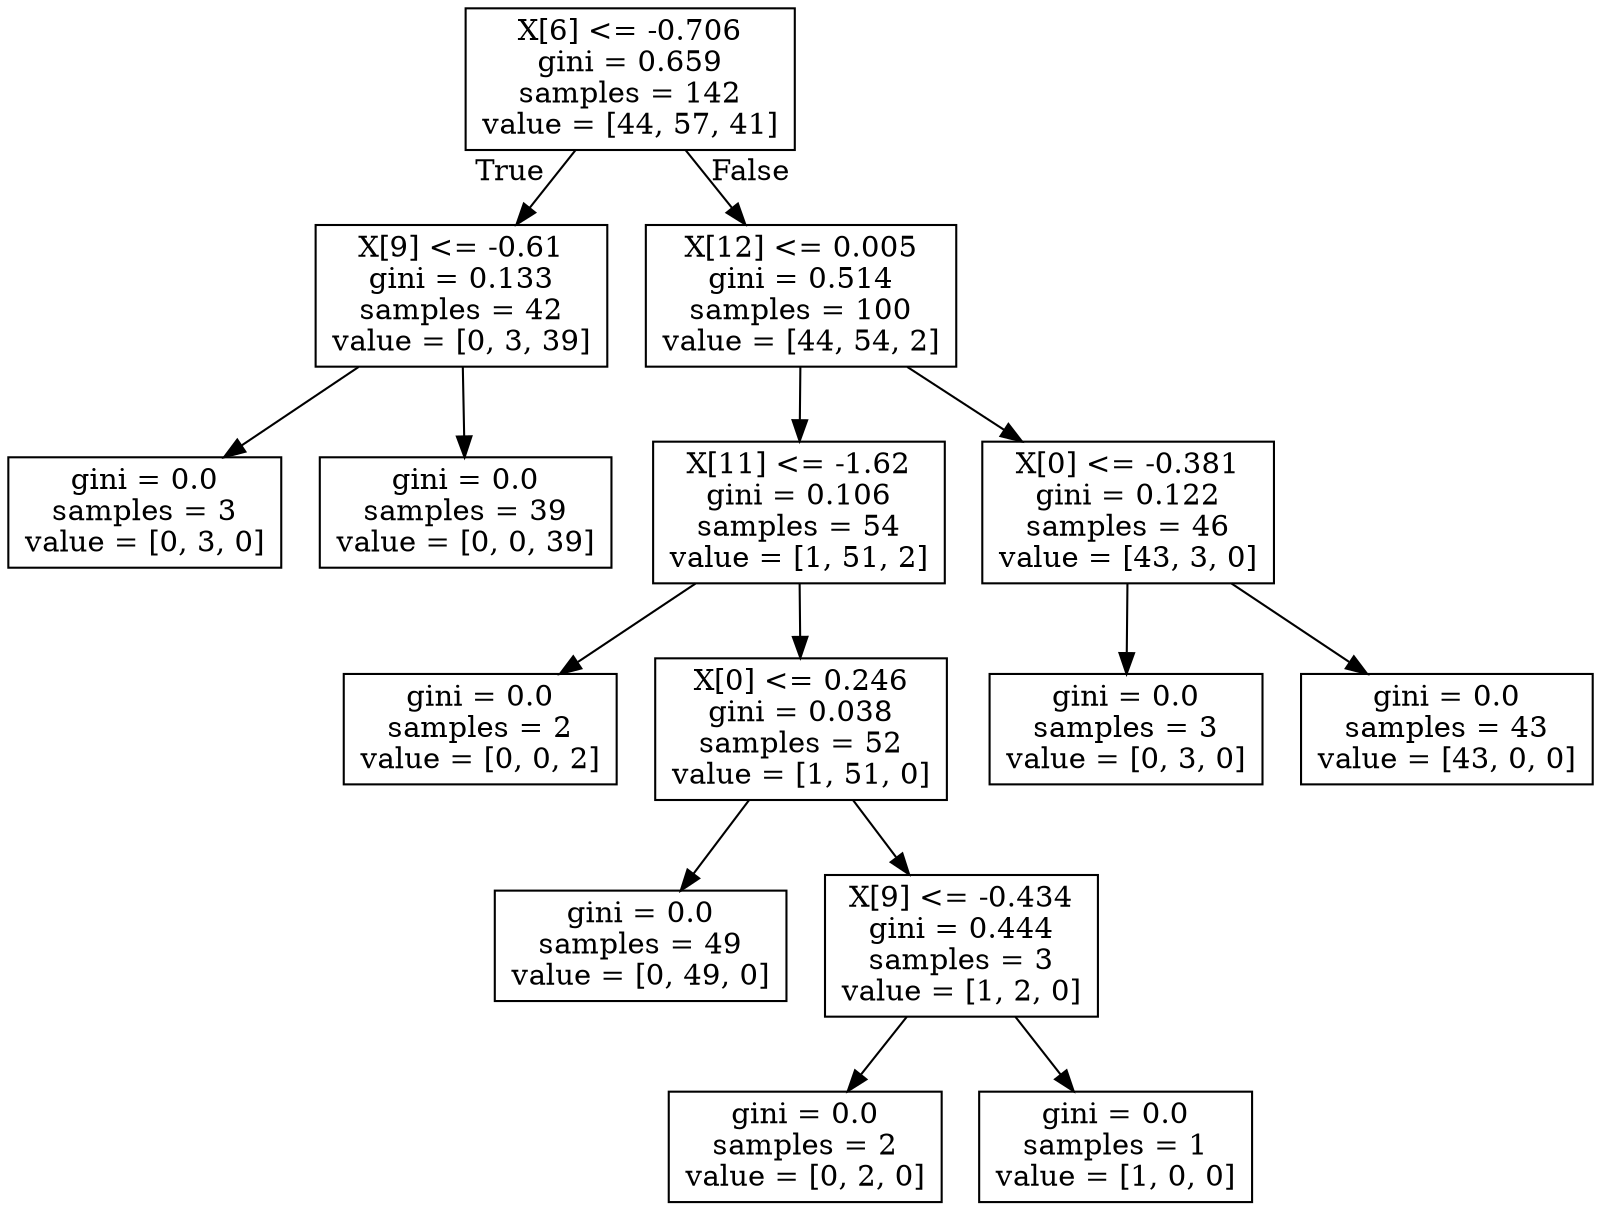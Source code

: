 digraph Tree {
node [shape=box] ;
0 [label="X[6] <= -0.706\ngini = 0.659\nsamples = 142\nvalue = [44, 57, 41]"] ;
1 [label="X[9] <= -0.61\ngini = 0.133\nsamples = 42\nvalue = [0, 3, 39]"] ;
0 -> 1 [labeldistance=2.5, labelangle=45, headlabel="True"] ;
2 [label="gini = 0.0\nsamples = 3\nvalue = [0, 3, 0]"] ;
1 -> 2 ;
3 [label="gini = 0.0\nsamples = 39\nvalue = [0, 0, 39]"] ;
1 -> 3 ;
4 [label="X[12] <= 0.005\ngini = 0.514\nsamples = 100\nvalue = [44, 54, 2]"] ;
0 -> 4 [labeldistance=2.5, labelangle=-45, headlabel="False"] ;
5 [label="X[11] <= -1.62\ngini = 0.106\nsamples = 54\nvalue = [1, 51, 2]"] ;
4 -> 5 ;
6 [label="gini = 0.0\nsamples = 2\nvalue = [0, 0, 2]"] ;
5 -> 6 ;
7 [label="X[0] <= 0.246\ngini = 0.038\nsamples = 52\nvalue = [1, 51, 0]"] ;
5 -> 7 ;
8 [label="gini = 0.0\nsamples = 49\nvalue = [0, 49, 0]"] ;
7 -> 8 ;
9 [label="X[9] <= -0.434\ngini = 0.444\nsamples = 3\nvalue = [1, 2, 0]"] ;
7 -> 9 ;
10 [label="gini = 0.0\nsamples = 2\nvalue = [0, 2, 0]"] ;
9 -> 10 ;
11 [label="gini = 0.0\nsamples = 1\nvalue = [1, 0, 0]"] ;
9 -> 11 ;
12 [label="X[0] <= -0.381\ngini = 0.122\nsamples = 46\nvalue = [43, 3, 0]"] ;
4 -> 12 ;
13 [label="gini = 0.0\nsamples = 3\nvalue = [0, 3, 0]"] ;
12 -> 13 ;
14 [label="gini = 0.0\nsamples = 43\nvalue = [43, 0, 0]"] ;
12 -> 14 ;
}